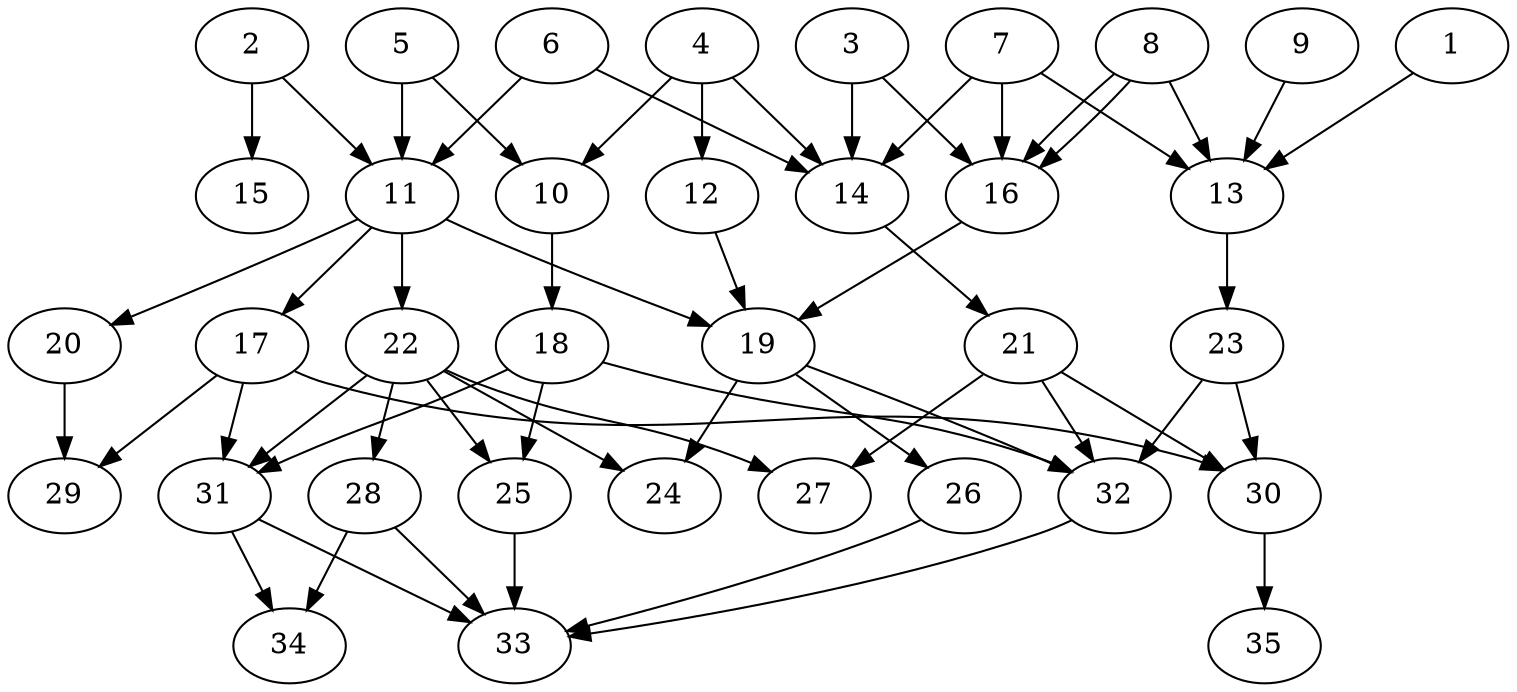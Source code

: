 // DAG (tier=2-normal, mode=compute, n=35, ccr=0.361, fat=0.608, density=0.468, regular=0.568, jump=0.176, mindata=524288, maxdata=8388608)
// DAG automatically generated by daggen at Sun Aug 24 16:33:33 2025
// /home/ermia/Project/Environments/daggen/bin/daggen --dot --ccr 0.361 --fat 0.608 --regular 0.568 --density 0.468 --jump 0.176 --mindata 524288 --maxdata 8388608 -n 35 
digraph G {
  1 [size="299527885297073258496", alpha="0.10", expect_size="149763942648536629248"]
  1 -> 13 [size ="358136149966848"]
  2 [size="680906969140072192", alpha="0.16", expect_size="340453484570036096"]
  2 -> 11 [size ="269114060832768"]
  2 -> 15 [size ="269114060832768"]
  3 [size="103224014494324752384", alpha="0.13", expect_size="51612007247162376192"]
  3 -> 14 [size ="176039644889088"]
  3 -> 16 [size ="176039644889088"]
  4 [size="472464120391017693184", alpha="0.13", expect_size="236232060195508846592"]
  4 -> 10 [size ="485291341119488"]
  4 -> 12 [size ="485291341119488"]
  4 -> 14 [size ="485291341119488"]
  5 [size="250859459490135146496", alpha="0.04", expect_size="125429729745067573248"]
  5 -> 10 [size ="318207424462848"]
  5 -> 11 [size ="318207424462848"]
  6 [size="153516759805839015936", alpha="0.19", expect_size="76758379902919507968"]
  6 -> 11 [size ="229365019312128"]
  6 -> 14 [size ="229365019312128"]
  7 [size="5914000616687687", alpha="0.09", expect_size="2957000308343843"]
  7 -> 13 [size ="2668382650368"]
  7 -> 14 [size ="2668382650368"]
  7 -> 16 [size ="2668382650368"]
  8 [size="2158981767373794", alpha="0.02", expect_size="1079490883686897"]
  8 -> 13 [size ="80926881087488"]
  8 -> 16 [size ="80926881087488"]
  8 -> 16 [size ="80926881087488"]
  9 [size="197872568990737696", alpha="0.04", expect_size="98936284495368848"]
  9 -> 13 [size ="181772956467200"]
  10 [size="42868839443933536", alpha="0.14", expect_size="21434419721966768"]
  10 -> 18 [size ="24932419371008"]
  11 [size="40556357874729408", alpha="0.03", expect_size="20278178937364704"]
  11 -> 17 [size ="44337157111808"]
  11 -> 19 [size ="44337157111808"]
  11 -> 20 [size ="44337157111808"]
  11 -> 22 [size ="44337157111808"]
  12 [size="5551415522291695", alpha="0.02", expect_size="2775707761145847"]
  12 -> 19 [size ="88114617909248"]
  13 [size="17306127882333978624", alpha="0.18", expect_size="8653063941166989312"]
  13 -> 23 [size ="53524989739008"]
  14 [size="84953746331840544768", alpha="0.10", expect_size="42476873165920272384"]
  14 -> 21 [size ="154600778760192"]
  15 [size="543199494852168000", alpha="0.02", expect_size="271599747426084000"]
  16 [size="450048013247426240", alpha="0.07", expect_size="225024006623713120"]
  16 -> 19 [size ="385952212058112"]
  17 [size="150976690388992000000", alpha="0.15", expect_size="75488345194496000000"]
  17 -> 29 [size ="226827960320000"]
  17 -> 30 [size ="226827960320000"]
  17 -> 31 [size ="226827960320000"]
  18 [size="216630110015696864", alpha="0.13", expect_size="108315055007848432"]
  18 -> 25 [size ="119923212812288"]
  18 -> 31 [size ="119923212812288"]
  18 -> 32 [size ="119923212812288"]
  19 [size="21515851935505824", alpha="0.04", expect_size="10757925967752912"]
  19 -> 24 [size ="404142002536448"]
  19 -> 26 [size ="404142002536448"]
  19 -> 32 [size ="404142002536448"]
  20 [size="305759196974873051136", alpha="0.01", expect_size="152879598487436525568"]
  20 -> 29 [size ="363086141718528"]
  21 [size="1207813523111936000", alpha="0.11", expect_size="603906761555968000"]
  21 -> 27 [size ="9073118412800"]
  21 -> 30 [size ="9073118412800"]
  21 -> 32 [size ="9073118412800"]
  22 [size="7252648506159255", alpha="0.05", expect_size="3626324253079627"]
  22 -> 24 [size ="140806216220672"]
  22 -> 25 [size ="140806216220672"]
  22 -> 27 [size ="140806216220672"]
  22 -> 28 [size ="140806216220672"]
  22 -> 31 [size ="140806216220672"]
  23 [size="19635911160735608", alpha="0.02", expect_size="9817955580367804"]
  23 -> 30 [size ="52806966837248"]
  23 -> 32 [size ="52806966837248"]
  24 [size="130932748022316400", alpha="0.19", expect_size="65466374011158200"]
  25 [size="285281895351623648", alpha="0.16", expect_size="142640947675811824"]
  25 -> 33 [size ="102408428453888"]
  26 [size="165108849609124224", alpha="0.09", expect_size="82554424804562112"]
  26 -> 33 [size ="215798484303872"]
  27 [size="543594224814129152000", alpha="0.15", expect_size="271797112407064576000"]
  28 [size="1238892450419475968", alpha="0.19", expect_size="619446225209737984"]
  28 -> 33 [size ="461099937824768"]
  28 -> 34 [size ="461099937824768"]
  29 [size="88260925303929438208", alpha="0.19", expect_size="44130462651964719104"]
  30 [size="6968171730791485", alpha="0.16", expect_size="3484085865395742"]
  30 -> 35 [size ="169944817860608"]
  31 [size="374269401529623552", alpha="0.19", expect_size="187134700764811776"]
  31 -> 33 [size ="221451231690752"]
  31 -> 34 [size ="221451231690752"]
  32 [size="12298359829395206", alpha="0.10", expect_size="6149179914697603"]
  32 -> 33 [size ="12547084255232"]
  33 [size="107889904198555312", alpha="0.18", expect_size="53944952099277656"]
  34 [size="255284121050284032000", alpha="0.14", expect_size="127642060525142016000"]
  35 [size="17542331508421534", alpha="0.19", expect_size="8771165754210767"]
}